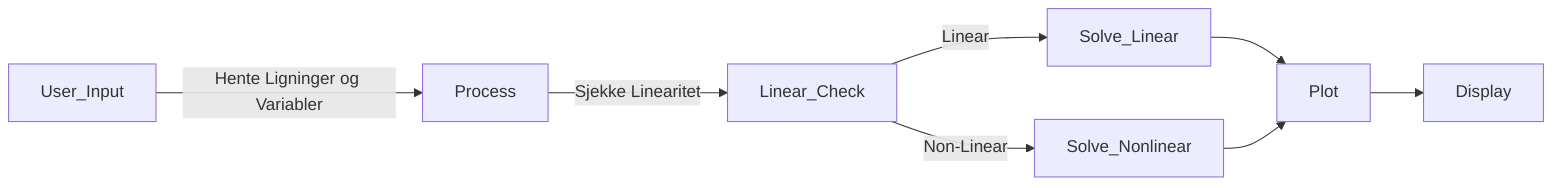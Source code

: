 flowchart LR
    User_Input -->|Hente Ligninger og Variabler| Process
    Process -->|Sjekke Linearitet| Linear_Check
    Linear_Check -->|Linear| Solve_Linear
    Linear_Check -->|Non-Linear| Solve_Nonlinear
    Solve_Linear --> Plot
    Solve_Nonlinear --> Plot
    Plot --> Display